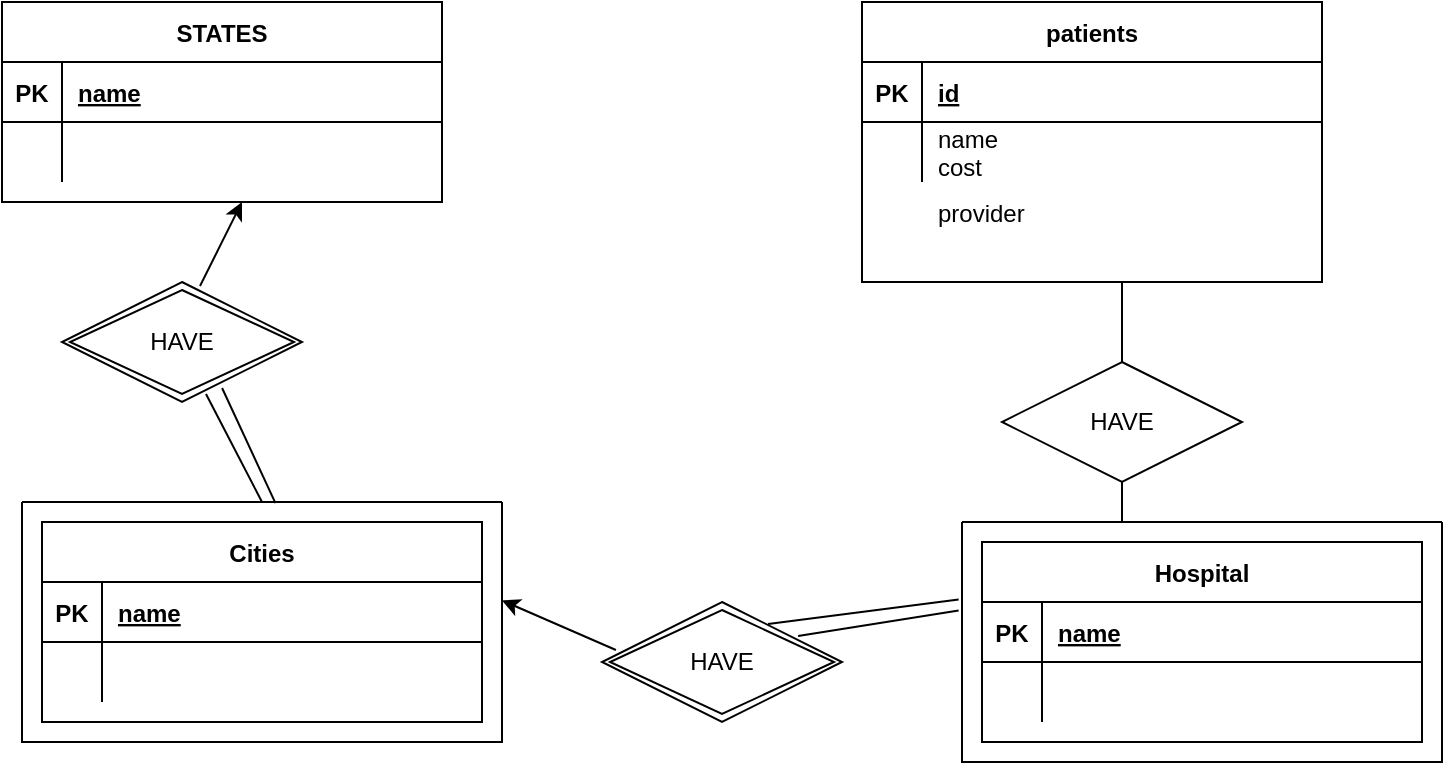 <mxfile version="16.6.3" type="github">
  <diagram id="R2lEEEUBdFMjLlhIrx00" name="Page-1">
    <mxGraphModel dx="1422" dy="762" grid="1" gridSize="10" guides="1" tooltips="1" connect="1" arrows="1" fold="1" page="1" pageScale="1" pageWidth="850" pageHeight="1100" math="0" shadow="0" extFonts="Permanent Marker^https://fonts.googleapis.com/css?family=Permanent+Marker">
      <root>
        <mxCell id="0" />
        <mxCell id="1" parent="0" />
        <mxCell id="C-vyLk0tnHw3VtMMgP7b-23" value="STATES" style="shape=table;startSize=30;container=1;collapsible=1;childLayout=tableLayout;fixedRows=1;rowLines=0;fontStyle=1;align=center;resizeLast=1;" parent="1" vertex="1">
          <mxGeometry x="40" y="190" width="220" height="100" as="geometry" />
        </mxCell>
        <mxCell id="C-vyLk0tnHw3VtMMgP7b-24" value="" style="shape=partialRectangle;collapsible=0;dropTarget=0;pointerEvents=0;fillColor=none;points=[[0,0.5],[1,0.5]];portConstraint=eastwest;top=0;left=0;right=0;bottom=1;" parent="C-vyLk0tnHw3VtMMgP7b-23" vertex="1">
          <mxGeometry y="30" width="220" height="30" as="geometry" />
        </mxCell>
        <mxCell id="C-vyLk0tnHw3VtMMgP7b-25" value="PK" style="shape=partialRectangle;overflow=hidden;connectable=0;fillColor=none;top=0;left=0;bottom=0;right=0;fontStyle=1;" parent="C-vyLk0tnHw3VtMMgP7b-24" vertex="1">
          <mxGeometry width="30" height="30" as="geometry">
            <mxRectangle width="30" height="30" as="alternateBounds" />
          </mxGeometry>
        </mxCell>
        <mxCell id="C-vyLk0tnHw3VtMMgP7b-26" value="name" style="shape=partialRectangle;overflow=hidden;connectable=0;fillColor=none;top=0;left=0;bottom=0;right=0;align=left;spacingLeft=6;fontStyle=5;" parent="C-vyLk0tnHw3VtMMgP7b-24" vertex="1">
          <mxGeometry x="30" width="190" height="30" as="geometry">
            <mxRectangle width="190" height="30" as="alternateBounds" />
          </mxGeometry>
        </mxCell>
        <mxCell id="C-vyLk0tnHw3VtMMgP7b-27" value="" style="shape=partialRectangle;collapsible=0;dropTarget=0;pointerEvents=0;fillColor=none;points=[[0,0.5],[1,0.5]];portConstraint=eastwest;top=0;left=0;right=0;bottom=0;" parent="C-vyLk0tnHw3VtMMgP7b-23" vertex="1">
          <mxGeometry y="60" width="220" height="30" as="geometry" />
        </mxCell>
        <mxCell id="C-vyLk0tnHw3VtMMgP7b-28" value="" style="shape=partialRectangle;overflow=hidden;connectable=0;fillColor=none;top=0;left=0;bottom=0;right=0;" parent="C-vyLk0tnHw3VtMMgP7b-27" vertex="1">
          <mxGeometry width="30" height="30" as="geometry">
            <mxRectangle width="30" height="30" as="alternateBounds" />
          </mxGeometry>
        </mxCell>
        <mxCell id="C-vyLk0tnHw3VtMMgP7b-29" value="" style="shape=partialRectangle;overflow=hidden;connectable=0;fillColor=none;top=0;left=0;bottom=0;right=0;align=left;spacingLeft=6;" parent="C-vyLk0tnHw3VtMMgP7b-27" vertex="1">
          <mxGeometry x="30" width="190" height="30" as="geometry">
            <mxRectangle width="190" height="30" as="alternateBounds" />
          </mxGeometry>
        </mxCell>
        <mxCell id="JAjtIurAmsyxZ9De_kgz-1" value="" style="endArrow=classic;html=1;rounded=0;exitX=0.575;exitY=0.033;exitDx=0;exitDy=0;exitPerimeter=0;" parent="1" source="x-2UDGCfDVZEUWDwd2FD-9" edge="1">
          <mxGeometry width="50" height="50" relative="1" as="geometry">
            <mxPoint x="160" y="330" as="sourcePoint" />
            <mxPoint x="160" y="290" as="targetPoint" />
          </mxGeometry>
        </mxCell>
        <mxCell id="JAjtIurAmsyxZ9De_kgz-2" value="" style="endArrow=none;html=1;rounded=0;entryX=0.6;entryY=0.933;entryDx=0;entryDy=0;exitX=0.5;exitY=0;exitDx=0;exitDy=0;entryPerimeter=0;" parent="1" source="x-2UDGCfDVZEUWDwd2FD-1" target="x-2UDGCfDVZEUWDwd2FD-9" edge="1">
          <mxGeometry width="50" height="50" relative="1" as="geometry">
            <mxPoint x="160" y="290" as="sourcePoint" />
            <mxPoint x="160" y="390" as="targetPoint" />
          </mxGeometry>
        </mxCell>
        <mxCell id="JAjtIurAmsyxZ9De_kgz-4" value="Cities" style="shape=table;startSize=30;container=1;collapsible=1;childLayout=tableLayout;fixedRows=1;rowLines=0;fontStyle=1;align=center;resizeLast=1;" parent="1" vertex="1">
          <mxGeometry x="60" y="450" width="220" height="100" as="geometry" />
        </mxCell>
        <mxCell id="JAjtIurAmsyxZ9De_kgz-5" value="" style="shape=partialRectangle;collapsible=0;dropTarget=0;pointerEvents=0;fillColor=none;points=[[0,0.5],[1,0.5]];portConstraint=eastwest;top=0;left=0;right=0;bottom=1;" parent="JAjtIurAmsyxZ9De_kgz-4" vertex="1">
          <mxGeometry y="30" width="220" height="30" as="geometry" />
        </mxCell>
        <mxCell id="JAjtIurAmsyxZ9De_kgz-6" value="PK" style="shape=partialRectangle;overflow=hidden;connectable=0;fillColor=none;top=0;left=0;bottom=0;right=0;fontStyle=1;" parent="JAjtIurAmsyxZ9De_kgz-5" vertex="1">
          <mxGeometry width="30" height="30" as="geometry">
            <mxRectangle width="30" height="30" as="alternateBounds" />
          </mxGeometry>
        </mxCell>
        <mxCell id="JAjtIurAmsyxZ9De_kgz-7" value="name" style="shape=partialRectangle;overflow=hidden;connectable=0;fillColor=none;top=0;left=0;bottom=0;right=0;align=left;spacingLeft=6;fontStyle=5;" parent="JAjtIurAmsyxZ9De_kgz-5" vertex="1">
          <mxGeometry x="30" width="190" height="30" as="geometry">
            <mxRectangle width="190" height="30" as="alternateBounds" />
          </mxGeometry>
        </mxCell>
        <mxCell id="JAjtIurAmsyxZ9De_kgz-8" value="" style="shape=partialRectangle;collapsible=0;dropTarget=0;pointerEvents=0;fillColor=none;points=[[0,0.5],[1,0.5]];portConstraint=eastwest;top=0;left=0;right=0;bottom=0;" parent="JAjtIurAmsyxZ9De_kgz-4" vertex="1">
          <mxGeometry y="60" width="220" height="30" as="geometry" />
        </mxCell>
        <mxCell id="JAjtIurAmsyxZ9De_kgz-9" value="" style="shape=partialRectangle;overflow=hidden;connectable=0;fillColor=none;top=0;left=0;bottom=0;right=0;" parent="JAjtIurAmsyxZ9De_kgz-8" vertex="1">
          <mxGeometry width="30" height="30" as="geometry">
            <mxRectangle width="30" height="30" as="alternateBounds" />
          </mxGeometry>
        </mxCell>
        <mxCell id="JAjtIurAmsyxZ9De_kgz-10" value="" style="shape=partialRectangle;overflow=hidden;connectable=0;fillColor=none;top=0;left=0;bottom=0;right=0;align=left;spacingLeft=6;" parent="JAjtIurAmsyxZ9De_kgz-8" vertex="1">
          <mxGeometry x="30" width="190" height="30" as="geometry">
            <mxRectangle width="190" height="30" as="alternateBounds" />
          </mxGeometry>
        </mxCell>
        <mxCell id="JAjtIurAmsyxZ9De_kgz-11" value="" style="endArrow=classic;html=1;rounded=0;exitX=0.058;exitY=0.4;exitDx=0;exitDy=0;entryX=1;entryY=0.41;entryDx=0;entryDy=0;entryPerimeter=0;exitPerimeter=0;" parent="1" source="x-2UDGCfDVZEUWDwd2FD-10" target="x-2UDGCfDVZEUWDwd2FD-1" edge="1">
          <mxGeometry width="50" height="50" relative="1" as="geometry">
            <mxPoint x="340" y="505" as="sourcePoint" />
            <mxPoint x="530" y="510" as="targetPoint" />
          </mxGeometry>
        </mxCell>
        <mxCell id="JAjtIurAmsyxZ9De_kgz-13" value="" style="endArrow=none;html=1;rounded=0;exitX=-0.007;exitY=0.369;exitDx=0;exitDy=0;entryX=0.817;entryY=0.283;entryDx=0;entryDy=0;entryPerimeter=0;exitPerimeter=0;" parent="1" source="x-2UDGCfDVZEUWDwd2FD-11" edge="1" target="x-2UDGCfDVZEUWDwd2FD-10">
          <mxGeometry width="50" height="50" relative="1" as="geometry">
            <mxPoint x="170" y="300" as="sourcePoint" />
            <mxPoint x="450" y="506" as="targetPoint" />
            <Array as="points" />
          </mxGeometry>
        </mxCell>
        <mxCell id="JAjtIurAmsyxZ9De_kgz-14" value="Hospital" style="shape=table;startSize=30;container=1;collapsible=1;childLayout=tableLayout;fixedRows=1;rowLines=0;fontStyle=1;align=center;resizeLast=1;" parent="1" vertex="1">
          <mxGeometry x="530" y="460" width="220" height="100" as="geometry" />
        </mxCell>
        <mxCell id="JAjtIurAmsyxZ9De_kgz-15" value="" style="shape=partialRectangle;collapsible=0;dropTarget=0;pointerEvents=0;fillColor=none;points=[[0,0.5],[1,0.5]];portConstraint=eastwest;top=0;left=0;right=0;bottom=1;" parent="JAjtIurAmsyxZ9De_kgz-14" vertex="1">
          <mxGeometry y="30" width="220" height="30" as="geometry" />
        </mxCell>
        <mxCell id="JAjtIurAmsyxZ9De_kgz-16" value="PK" style="shape=partialRectangle;overflow=hidden;connectable=0;fillColor=none;top=0;left=0;bottom=0;right=0;fontStyle=1;" parent="JAjtIurAmsyxZ9De_kgz-15" vertex="1">
          <mxGeometry width="30" height="30" as="geometry">
            <mxRectangle width="30" height="30" as="alternateBounds" />
          </mxGeometry>
        </mxCell>
        <mxCell id="JAjtIurAmsyxZ9De_kgz-17" value="name" style="shape=partialRectangle;overflow=hidden;connectable=0;fillColor=none;top=0;left=0;bottom=0;right=0;align=left;spacingLeft=6;fontStyle=5;" parent="JAjtIurAmsyxZ9De_kgz-15" vertex="1">
          <mxGeometry x="30" width="190" height="30" as="geometry">
            <mxRectangle width="190" height="30" as="alternateBounds" />
          </mxGeometry>
        </mxCell>
        <mxCell id="JAjtIurAmsyxZ9De_kgz-18" value="" style="shape=partialRectangle;collapsible=0;dropTarget=0;pointerEvents=0;fillColor=none;points=[[0,0.5],[1,0.5]];portConstraint=eastwest;top=0;left=0;right=0;bottom=0;" parent="JAjtIurAmsyxZ9De_kgz-14" vertex="1">
          <mxGeometry y="60" width="220" height="30" as="geometry" />
        </mxCell>
        <mxCell id="JAjtIurAmsyxZ9De_kgz-19" value="" style="shape=partialRectangle;overflow=hidden;connectable=0;fillColor=none;top=0;left=0;bottom=0;right=0;" parent="JAjtIurAmsyxZ9De_kgz-18" vertex="1">
          <mxGeometry width="30" height="30" as="geometry">
            <mxRectangle width="30" height="30" as="alternateBounds" />
          </mxGeometry>
        </mxCell>
        <mxCell id="JAjtIurAmsyxZ9De_kgz-20" value="" style="shape=partialRectangle;overflow=hidden;connectable=0;fillColor=none;top=0;left=0;bottom=0;right=0;align=left;spacingLeft=6;" parent="JAjtIurAmsyxZ9De_kgz-18" vertex="1">
          <mxGeometry x="30" width="190" height="30" as="geometry">
            <mxRectangle width="190" height="30" as="alternateBounds" />
          </mxGeometry>
        </mxCell>
        <mxCell id="JAjtIurAmsyxZ9De_kgz-21" value="HAVE" style="shape=rhombus;perimeter=rhombusPerimeter;whiteSpace=wrap;html=1;align=center;" parent="1" vertex="1">
          <mxGeometry x="540" y="370" width="120" height="60" as="geometry" />
        </mxCell>
        <mxCell id="JAjtIurAmsyxZ9De_kgz-22" value="" style="endArrow=none;html=1;rounded=0;" parent="1" edge="1">
          <mxGeometry width="50" height="50" relative="1" as="geometry">
            <mxPoint x="600" y="330" as="sourcePoint" />
            <mxPoint x="600" y="370" as="targetPoint" />
          </mxGeometry>
        </mxCell>
        <mxCell id="JAjtIurAmsyxZ9De_kgz-24" value="patients" style="shape=table;startSize=30;container=1;collapsible=1;childLayout=tableLayout;fixedRows=1;rowLines=0;fontStyle=1;align=center;resizeLast=1;" parent="1" vertex="1">
          <mxGeometry x="470" y="190" width="230" height="140" as="geometry" />
        </mxCell>
        <mxCell id="JAjtIurAmsyxZ9De_kgz-25" value="" style="shape=partialRectangle;collapsible=0;dropTarget=0;pointerEvents=0;fillColor=none;points=[[0,0.5],[1,0.5]];portConstraint=eastwest;top=0;left=0;right=0;bottom=1;" parent="JAjtIurAmsyxZ9De_kgz-24" vertex="1">
          <mxGeometry y="30" width="230" height="30" as="geometry" />
        </mxCell>
        <mxCell id="JAjtIurAmsyxZ9De_kgz-26" value="PK" style="shape=partialRectangle;overflow=hidden;connectable=0;fillColor=none;top=0;left=0;bottom=0;right=0;fontStyle=1;" parent="JAjtIurAmsyxZ9De_kgz-25" vertex="1">
          <mxGeometry width="30" height="30" as="geometry">
            <mxRectangle width="30" height="30" as="alternateBounds" />
          </mxGeometry>
        </mxCell>
        <mxCell id="JAjtIurAmsyxZ9De_kgz-27" value="id" style="shape=partialRectangle;overflow=hidden;connectable=0;fillColor=none;top=0;left=0;bottom=0;right=0;align=left;spacingLeft=6;fontStyle=5;" parent="JAjtIurAmsyxZ9De_kgz-25" vertex="1">
          <mxGeometry x="30" width="200" height="30" as="geometry">
            <mxRectangle width="200" height="30" as="alternateBounds" />
          </mxGeometry>
        </mxCell>
        <mxCell id="JAjtIurAmsyxZ9De_kgz-28" value="" style="shape=partialRectangle;collapsible=0;dropTarget=0;pointerEvents=0;fillColor=none;points=[[0,0.5],[1,0.5]];portConstraint=eastwest;top=0;left=0;right=0;bottom=0;" parent="JAjtIurAmsyxZ9De_kgz-24" vertex="1">
          <mxGeometry y="60" width="230" height="30" as="geometry" />
        </mxCell>
        <mxCell id="JAjtIurAmsyxZ9De_kgz-29" value="" style="shape=partialRectangle;overflow=hidden;connectable=0;fillColor=none;top=0;left=0;bottom=0;right=0;" parent="JAjtIurAmsyxZ9De_kgz-28" vertex="1">
          <mxGeometry width="30" height="30" as="geometry">
            <mxRectangle width="30" height="30" as="alternateBounds" />
          </mxGeometry>
        </mxCell>
        <mxCell id="JAjtIurAmsyxZ9De_kgz-30" value="name&#xa;cost&#xa;provider" style="shape=partialRectangle;overflow=hidden;connectable=0;fillColor=none;top=0;left=0;bottom=0;right=0;align=left;spacingLeft=6;" parent="JAjtIurAmsyxZ9De_kgz-28" vertex="1">
          <mxGeometry x="30" width="200" height="30" as="geometry">
            <mxRectangle width="200" height="30" as="alternateBounds" />
          </mxGeometry>
        </mxCell>
        <mxCell id="JAjtIurAmsyxZ9De_kgz-31" value="" style="endArrow=none;html=1;rounded=0;entryX=0.667;entryY=0.883;entryDx=0;entryDy=0;exitX=0.528;exitY=0.005;exitDx=0;exitDy=0;entryPerimeter=0;exitPerimeter=0;" parent="1" source="x-2UDGCfDVZEUWDwd2FD-1" target="x-2UDGCfDVZEUWDwd2FD-9" edge="1">
          <mxGeometry width="50" height="50" relative="1" as="geometry">
            <mxPoint x="172.08" y="460" as="sourcePoint" />
            <mxPoint x="169" y="387" as="targetPoint" />
          </mxGeometry>
        </mxCell>
        <mxCell id="JAjtIurAmsyxZ9De_kgz-33" value="" style="endArrow=none;html=1;rounded=0;entryX=0.692;entryY=0.183;entryDx=0;entryDy=0;exitX=-0.007;exitY=0.323;exitDx=0;exitDy=0;entryPerimeter=0;exitPerimeter=0;" parent="1" source="x-2UDGCfDVZEUWDwd2FD-11" target="x-2UDGCfDVZEUWDwd2FD-10" edge="1">
          <mxGeometry width="50" height="50" relative="1" as="geometry">
            <mxPoint x="180" y="460" as="sourcePoint" />
            <mxPoint x="445.96" y="494.02" as="targetPoint" />
          </mxGeometry>
        </mxCell>
        <mxCell id="JAjtIurAmsyxZ9De_kgz-35" value="provider" style="shape=partialRectangle;overflow=hidden;connectable=0;fillColor=none;top=0;left=0;bottom=0;right=0;align=left;spacingLeft=6;" parent="1" vertex="1">
          <mxGeometry x="500" y="280" width="200" height="30" as="geometry">
            <mxRectangle width="200" height="30" as="alternateBounds" />
          </mxGeometry>
        </mxCell>
        <mxCell id="hFCXvGaW0csfd1nB7aUt-1" value="" style="endArrow=none;html=1;rounded=0;entryX=0.5;entryY=1;entryDx=0;entryDy=0;" parent="1" target="JAjtIurAmsyxZ9De_kgz-21" edge="1">
          <mxGeometry width="50" height="50" relative="1" as="geometry">
            <mxPoint x="600" y="450" as="sourcePoint" />
            <mxPoint x="610" y="380" as="targetPoint" />
          </mxGeometry>
        </mxCell>
        <mxCell id="x-2UDGCfDVZEUWDwd2FD-1" value="" style="swimlane;startSize=0;" vertex="1" parent="1">
          <mxGeometry x="50" y="440" width="240" height="120" as="geometry" />
        </mxCell>
        <mxCell id="x-2UDGCfDVZEUWDwd2FD-9" value="HAVE" style="shape=rhombus;double=1;perimeter=rhombusPerimeter;whiteSpace=wrap;html=1;align=center;" vertex="1" parent="1">
          <mxGeometry x="70" y="330" width="120" height="60" as="geometry" />
        </mxCell>
        <mxCell id="x-2UDGCfDVZEUWDwd2FD-10" value="HAVE" style="shape=rhombus;double=1;perimeter=rhombusPerimeter;whiteSpace=wrap;html=1;align=center;" vertex="1" parent="1">
          <mxGeometry x="340" y="490" width="120" height="60" as="geometry" />
        </mxCell>
        <mxCell id="x-2UDGCfDVZEUWDwd2FD-11" value="" style="swimlane;startSize=0;" vertex="1" parent="1">
          <mxGeometry x="520" y="450" width="240" height="120" as="geometry" />
        </mxCell>
      </root>
    </mxGraphModel>
  </diagram>
</mxfile>
